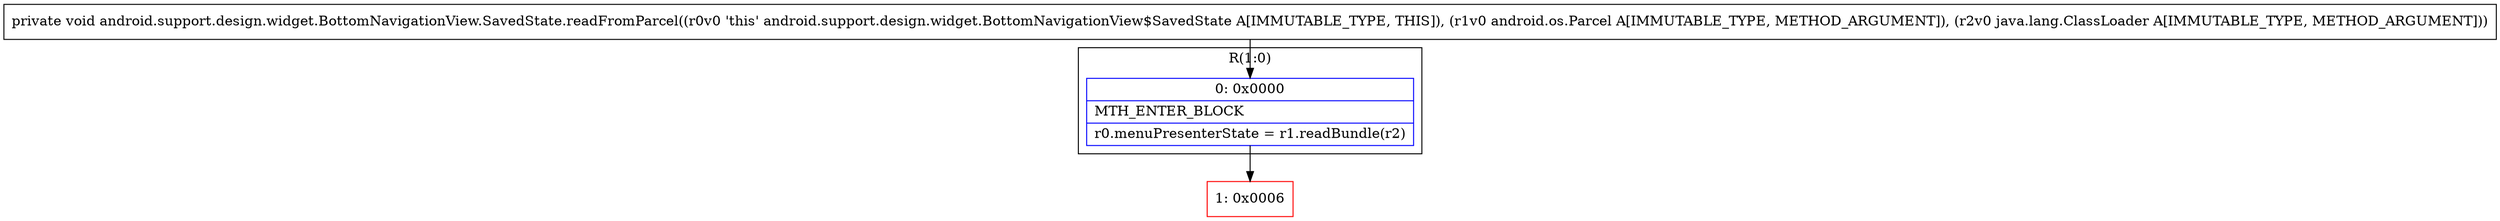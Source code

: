 digraph "CFG forandroid.support.design.widget.BottomNavigationView.SavedState.readFromParcel(Landroid\/os\/Parcel;Ljava\/lang\/ClassLoader;)V" {
subgraph cluster_Region_70102611 {
label = "R(1:0)";
node [shape=record,color=blue];
Node_0 [shape=record,label="{0\:\ 0x0000|MTH_ENTER_BLOCK\l|r0.menuPresenterState = r1.readBundle(r2)\l}"];
}
Node_1 [shape=record,color=red,label="{1\:\ 0x0006}"];
MethodNode[shape=record,label="{private void android.support.design.widget.BottomNavigationView.SavedState.readFromParcel((r0v0 'this' android.support.design.widget.BottomNavigationView$SavedState A[IMMUTABLE_TYPE, THIS]), (r1v0 android.os.Parcel A[IMMUTABLE_TYPE, METHOD_ARGUMENT]), (r2v0 java.lang.ClassLoader A[IMMUTABLE_TYPE, METHOD_ARGUMENT])) }"];
MethodNode -> Node_0;
Node_0 -> Node_1;
}

